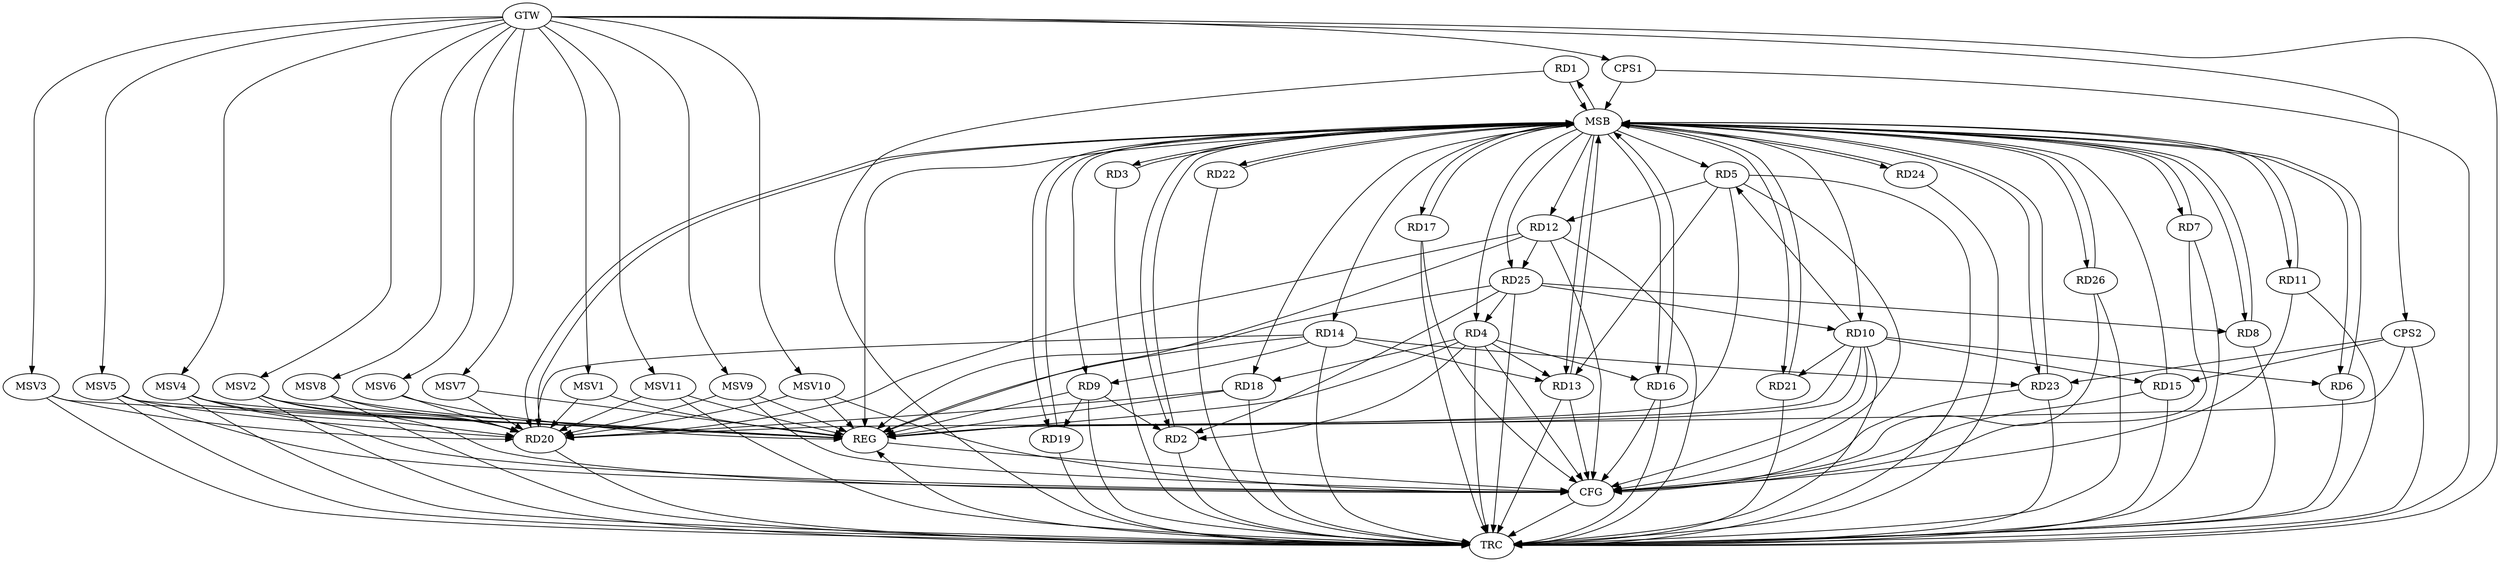 strict digraph G {
  RD1 [ label="RD1" ];
  RD2 [ label="RD2" ];
  RD3 [ label="RD3" ];
  RD4 [ label="RD4" ];
  RD5 [ label="RD5" ];
  RD6 [ label="RD6" ];
  RD7 [ label="RD7" ];
  RD8 [ label="RD8" ];
  RD9 [ label="RD9" ];
  RD10 [ label="RD10" ];
  RD11 [ label="RD11" ];
  RD12 [ label="RD12" ];
  RD13 [ label="RD13" ];
  RD14 [ label="RD14" ];
  RD15 [ label="RD15" ];
  RD16 [ label="RD16" ];
  RD17 [ label="RD17" ];
  RD18 [ label="RD18" ];
  RD19 [ label="RD19" ];
  RD20 [ label="RD20" ];
  RD21 [ label="RD21" ];
  RD22 [ label="RD22" ];
  RD23 [ label="RD23" ];
  RD24 [ label="RD24" ];
  RD25 [ label="RD25" ];
  RD26 [ label="RD26" ];
  CPS1 [ label="CPS1" ];
  CPS2 [ label="CPS2" ];
  GTW [ label="GTW" ];
  REG [ label="REG" ];
  MSB [ label="MSB" ];
  CFG [ label="CFG" ];
  TRC [ label="TRC" ];
  MSV1 [ label="MSV1" ];
  MSV2 [ label="MSV2" ];
  MSV3 [ label="MSV3" ];
  MSV4 [ label="MSV4" ];
  MSV5 [ label="MSV5" ];
  MSV6 [ label="MSV6" ];
  MSV7 [ label="MSV7" ];
  MSV8 [ label="MSV8" ];
  MSV9 [ label="MSV9" ];
  MSV10 [ label="MSV10" ];
  MSV11 [ label="MSV11" ];
  RD4 -> RD2;
  RD9 -> RD2;
  RD25 -> RD2;
  RD4 -> RD13;
  RD4 -> RD16;
  RD4 -> RD18;
  RD25 -> RD4;
  RD10 -> RD5;
  RD5 -> RD12;
  RD5 -> RD13;
  RD10 -> RD6;
  RD25 -> RD8;
  RD14 -> RD9;
  RD9 -> RD19;
  RD10 -> RD15;
  RD10 -> RD20;
  RD10 -> RD21;
  RD25 -> RD10;
  RD12 -> RD20;
  RD12 -> RD25;
  RD14 -> RD13;
  RD14 -> RD20;
  RD14 -> RD23;
  RD18 -> RD20;
  CPS2 -> RD23;
  CPS2 -> RD15;
  GTW -> CPS1;
  GTW -> CPS2;
  RD4 -> REG;
  RD5 -> REG;
  RD9 -> REG;
  RD10 -> REG;
  RD12 -> REG;
  RD14 -> REG;
  RD18 -> REG;
  RD25 -> REG;
  CPS2 -> REG;
  RD1 -> MSB;
  MSB -> RD20;
  MSB -> REG;
  RD2 -> MSB;
  MSB -> RD7;
  MSB -> RD8;
  MSB -> RD23;
  RD3 -> MSB;
  MSB -> RD10;
  MSB -> RD16;
  MSB -> RD18;
  RD6 -> MSB;
  MSB -> RD14;
  MSB -> RD19;
  MSB -> RD24;
  RD7 -> MSB;
  MSB -> RD2;
  RD8 -> MSB;
  RD11 -> MSB;
  MSB -> RD25;
  RD13 -> MSB;
  RD15 -> MSB;
  MSB -> RD13;
  MSB -> RD26;
  RD16 -> MSB;
  MSB -> RD6;
  MSB -> RD9;
  MSB -> RD21;
  MSB -> RD22;
  RD17 -> MSB;
  MSB -> RD1;
  MSB -> RD11;
  RD19 -> MSB;
  MSB -> RD3;
  RD20 -> MSB;
  RD21 -> MSB;
  MSB -> RD5;
  RD22 -> MSB;
  MSB -> RD4;
  RD23 -> MSB;
  RD24 -> MSB;
  MSB -> RD17;
  RD26 -> MSB;
  CPS1 -> MSB;
  MSB -> RD12;
  RD15 -> CFG;
  RD5 -> CFG;
  RD4 -> CFG;
  RD16 -> CFG;
  RD12 -> CFG;
  RD17 -> CFG;
  RD10 -> CFG;
  RD13 -> CFG;
  RD7 -> CFG;
  RD11 -> CFG;
  RD23 -> CFG;
  RD26 -> CFG;
  REG -> CFG;
  RD1 -> TRC;
  RD2 -> TRC;
  RD3 -> TRC;
  RD4 -> TRC;
  RD5 -> TRC;
  RD6 -> TRC;
  RD7 -> TRC;
  RD8 -> TRC;
  RD9 -> TRC;
  RD10 -> TRC;
  RD11 -> TRC;
  RD12 -> TRC;
  RD13 -> TRC;
  RD14 -> TRC;
  RD15 -> TRC;
  RD16 -> TRC;
  RD17 -> TRC;
  RD18 -> TRC;
  RD19 -> TRC;
  RD20 -> TRC;
  RD21 -> TRC;
  RD22 -> TRC;
  RD23 -> TRC;
  RD24 -> TRC;
  RD25 -> TRC;
  RD26 -> TRC;
  CPS1 -> TRC;
  CPS2 -> TRC;
  GTW -> TRC;
  CFG -> TRC;
  TRC -> REG;
  MSV1 -> RD20;
  MSV2 -> RD20;
  MSV3 -> RD20;
  MSV4 -> RD20;
  MSV5 -> RD20;
  MSV6 -> RD20;
  GTW -> MSV1;
  MSV1 -> REG;
  GTW -> MSV2;
  MSV2 -> REG;
  MSV2 -> TRC;
  MSV2 -> CFG;
  GTW -> MSV3;
  MSV3 -> REG;
  MSV3 -> TRC;
  GTW -> MSV4;
  MSV4 -> REG;
  MSV4 -> TRC;
  MSV4 -> CFG;
  GTW -> MSV5;
  MSV5 -> REG;
  MSV5 -> TRC;
  MSV5 -> CFG;
  GTW -> MSV6;
  MSV6 -> REG;
  MSV7 -> RD20;
  GTW -> MSV7;
  MSV7 -> REG;
  MSV8 -> RD20;
  GTW -> MSV8;
  MSV8 -> REG;
  MSV8 -> TRC;
  MSV9 -> RD20;
  GTW -> MSV9;
  MSV9 -> REG;
  MSV9 -> CFG;
  MSV10 -> RD20;
  MSV11 -> RD20;
  GTW -> MSV10;
  MSV10 -> REG;
  MSV10 -> CFG;
  GTW -> MSV11;
  MSV11 -> REG;
  MSV11 -> TRC;
}
